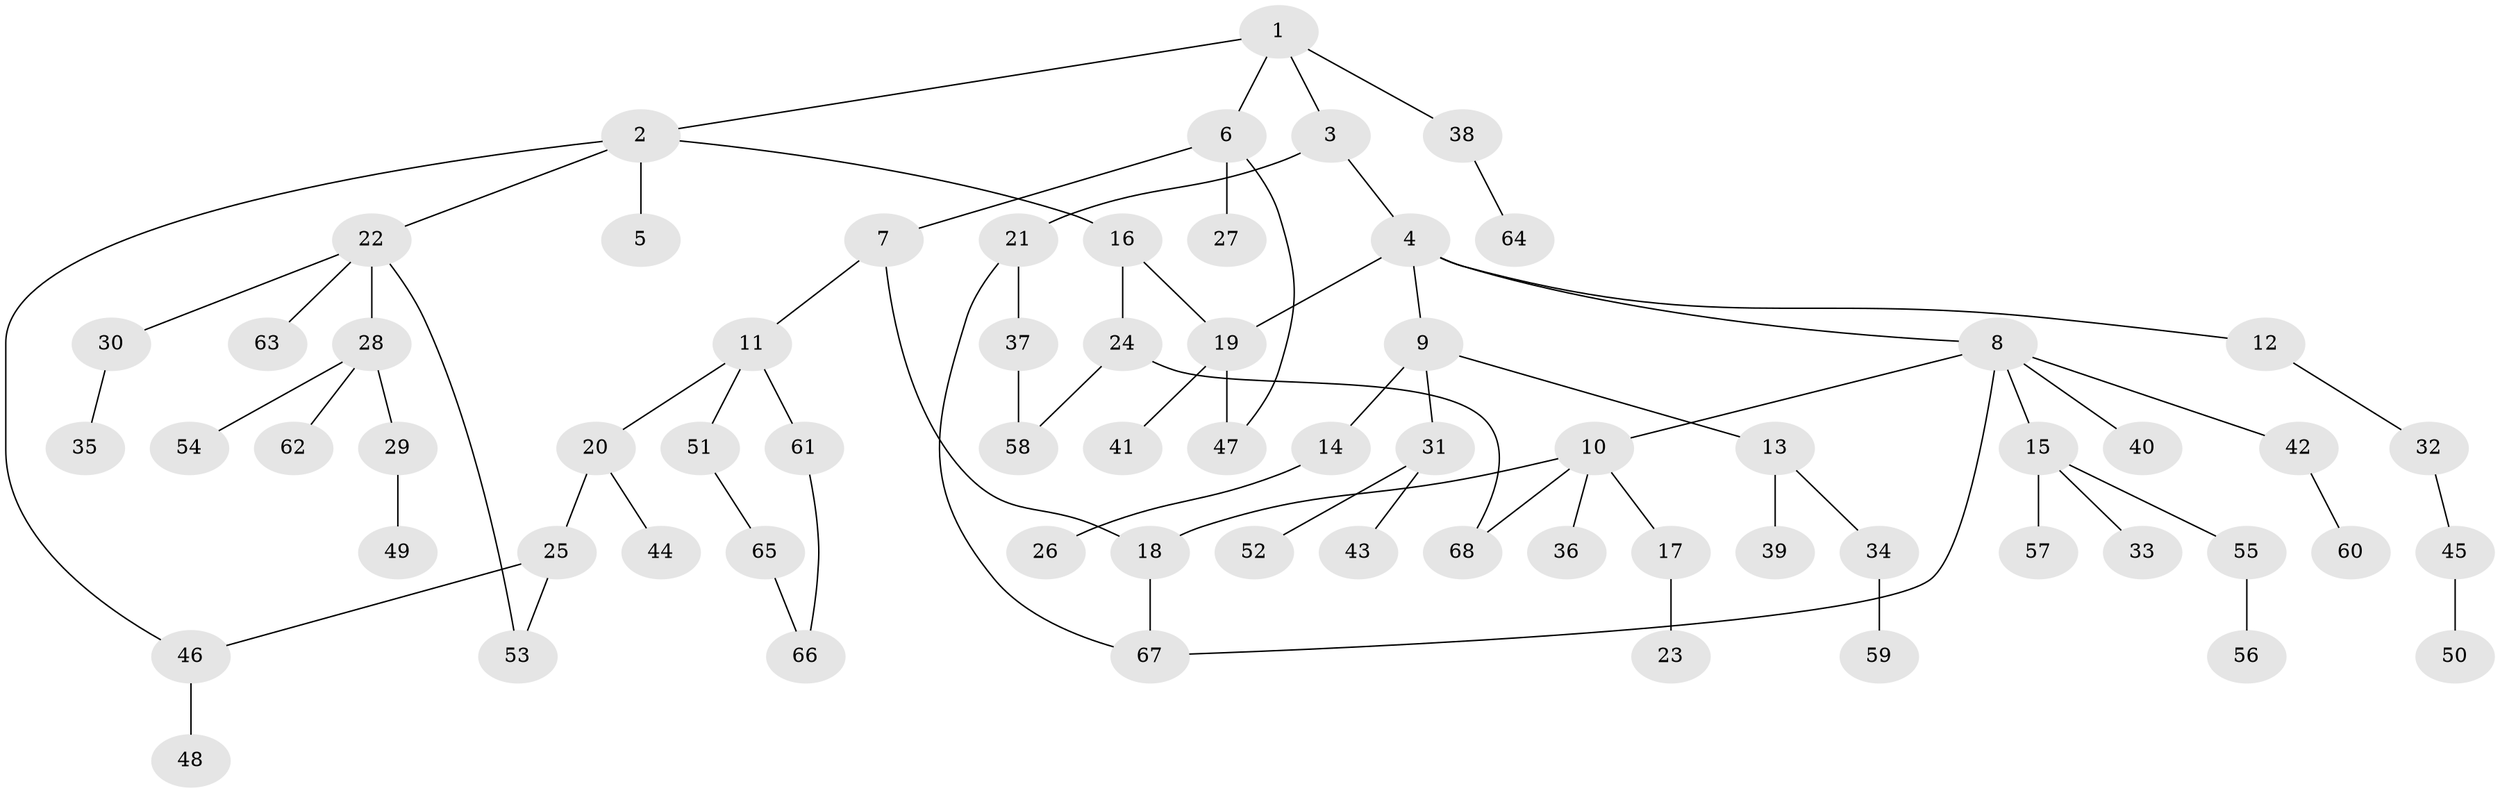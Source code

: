 // coarse degree distribution, {6: 0.043478260869565216, 4: 0.08695652173913043, 5: 0.08695652173913043, 1: 0.43478260869565216, 7: 0.021739130434782608, 2: 0.21739130434782608, 3: 0.10869565217391304}
// Generated by graph-tools (version 1.1) at 2025/41/03/06/25 10:41:26]
// undirected, 68 vertices, 77 edges
graph export_dot {
graph [start="1"]
  node [color=gray90,style=filled];
  1;
  2;
  3;
  4;
  5;
  6;
  7;
  8;
  9;
  10;
  11;
  12;
  13;
  14;
  15;
  16;
  17;
  18;
  19;
  20;
  21;
  22;
  23;
  24;
  25;
  26;
  27;
  28;
  29;
  30;
  31;
  32;
  33;
  34;
  35;
  36;
  37;
  38;
  39;
  40;
  41;
  42;
  43;
  44;
  45;
  46;
  47;
  48;
  49;
  50;
  51;
  52;
  53;
  54;
  55;
  56;
  57;
  58;
  59;
  60;
  61;
  62;
  63;
  64;
  65;
  66;
  67;
  68;
  1 -- 2;
  1 -- 3;
  1 -- 6;
  1 -- 38;
  2 -- 5;
  2 -- 16;
  2 -- 22;
  2 -- 46;
  3 -- 4;
  3 -- 21;
  4 -- 8;
  4 -- 9;
  4 -- 12;
  4 -- 19;
  6 -- 7;
  6 -- 27;
  6 -- 47;
  7 -- 11;
  7 -- 18;
  8 -- 10;
  8 -- 15;
  8 -- 40;
  8 -- 42;
  8 -- 67;
  9 -- 13;
  9 -- 14;
  9 -- 31;
  10 -- 17;
  10 -- 36;
  10 -- 68;
  10 -- 18;
  11 -- 20;
  11 -- 51;
  11 -- 61;
  12 -- 32;
  13 -- 34;
  13 -- 39;
  14 -- 26;
  15 -- 33;
  15 -- 55;
  15 -- 57;
  16 -- 19;
  16 -- 24;
  17 -- 23;
  18 -- 67;
  19 -- 41;
  19 -- 47;
  20 -- 25;
  20 -- 44;
  21 -- 37;
  21 -- 67;
  22 -- 28;
  22 -- 30;
  22 -- 53;
  22 -- 63;
  24 -- 68;
  24 -- 58;
  25 -- 46;
  25 -- 53;
  28 -- 29;
  28 -- 54;
  28 -- 62;
  29 -- 49;
  30 -- 35;
  31 -- 43;
  31 -- 52;
  32 -- 45;
  34 -- 59;
  37 -- 58;
  38 -- 64;
  42 -- 60;
  45 -- 50;
  46 -- 48;
  51 -- 65;
  55 -- 56;
  61 -- 66;
  65 -- 66;
}
